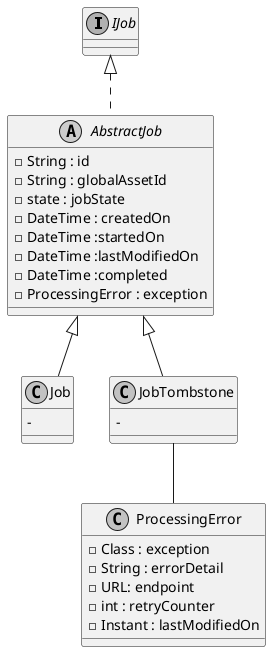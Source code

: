 @startuml
skinparam monochrome true
skinparam shadowing false

interface IJob {

}

abstract class AbstractJob {
- String : id
- String : globalAssetId
- state : jobState
- DateTime : createdOn
- DateTime :startedOn
- DateTime :lastModifiedOn
- DateTime :completed
- ProcessingError : exception
}

class Job {
-
}

class JobTombstone{
-
}



class ProcessingError  {
    - Class : exception
    - String : errorDetail
    - URL: endpoint
    - int : retryCounter
    - Instant : lastModifiedOn
}

IJob <|.. AbstractJob
AbstractJob <|-- Job
AbstractJob <|-- JobTombstone
JobTombstone -- ProcessingError

@enduml